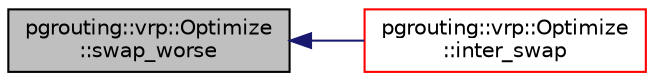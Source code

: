 digraph "pgrouting::vrp::Optimize::swap_worse"
{
  edge [fontname="Helvetica",fontsize="10",labelfontname="Helvetica",labelfontsize="10"];
  node [fontname="Helvetica",fontsize="10",shape=record];
  rankdir="LR";
  Node986 [label="pgrouting::vrp::Optimize\l::swap_worse",height=0.2,width=0.4,color="black", fillcolor="grey75", style="filled", fontcolor="black"];
  Node986 -> Node987 [dir="back",color="midnightblue",fontsize="10",style="solid",fontname="Helvetica"];
  Node987 [label="pgrouting::vrp::Optimize\l::inter_swap",height=0.2,width=0.4,color="red", fillcolor="white", style="filled",URL="$classpgrouting_1_1vrp_1_1Optimize.html#ad1d48cf5916df017926e6d0d7b1fd987"];
}
